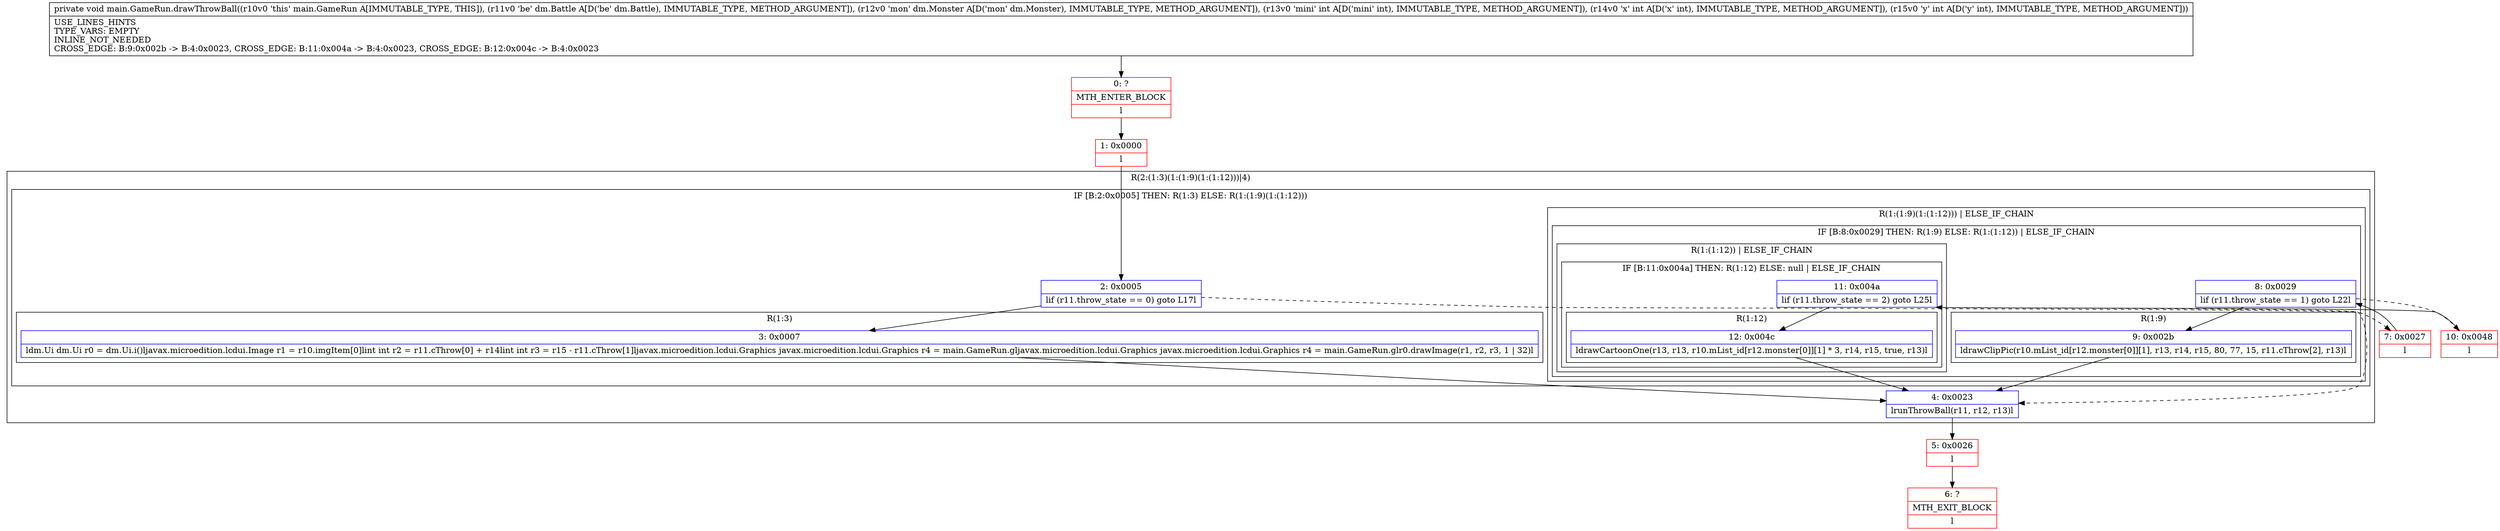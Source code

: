 digraph "CFG formain.GameRun.drawThrowBall(Ldm\/Battle;Ldm\/Monster;III)V" {
subgraph cluster_Region_318513203 {
label = "R(2:(1:3)(1:(1:9)(1:(1:12)))|4)";
node [shape=record,color=blue];
subgraph cluster_IfRegion_1313749995 {
label = "IF [B:2:0x0005] THEN: R(1:3) ELSE: R(1:(1:9)(1:(1:12)))";
node [shape=record,color=blue];
Node_2 [shape=record,label="{2\:\ 0x0005|lif (r11.throw_state == 0) goto L17l}"];
subgraph cluster_Region_691067625 {
label = "R(1:3)";
node [shape=record,color=blue];
Node_3 [shape=record,label="{3\:\ 0x0007|ldm.Ui dm.Ui r0 = dm.Ui.i()ljavax.microedition.lcdui.Image r1 = r10.imgItem[0]lint int r2 = r11.cThrow[0] + r14lint int r3 = r15 \- r11.cThrow[1]ljavax.microedition.lcdui.Graphics javax.microedition.lcdui.Graphics r4 = main.GameRun.gljavax.microedition.lcdui.Graphics javax.microedition.lcdui.Graphics r4 = main.GameRun.glr0.drawImage(r1, r2, r3, 1 \| 32)l}"];
}
subgraph cluster_Region_2132564150 {
label = "R(1:(1:9)(1:(1:12))) | ELSE_IF_CHAIN\l";
node [shape=record,color=blue];
subgraph cluster_IfRegion_1235189156 {
label = "IF [B:8:0x0029] THEN: R(1:9) ELSE: R(1:(1:12)) | ELSE_IF_CHAIN\l";
node [shape=record,color=blue];
Node_8 [shape=record,label="{8\:\ 0x0029|lif (r11.throw_state == 1) goto L22l}"];
subgraph cluster_Region_974205212 {
label = "R(1:9)";
node [shape=record,color=blue];
Node_9 [shape=record,label="{9\:\ 0x002b|ldrawClipPic(r10.mList_id[r12.monster[0]][1], r13, r14, r15, 80, 77, 15, r11.cThrow[2], r13)l}"];
}
subgraph cluster_Region_96453846 {
label = "R(1:(1:12)) | ELSE_IF_CHAIN\l";
node [shape=record,color=blue];
subgraph cluster_IfRegion_410776895 {
label = "IF [B:11:0x004a] THEN: R(1:12) ELSE: null | ELSE_IF_CHAIN\l";
node [shape=record,color=blue];
Node_11 [shape=record,label="{11\:\ 0x004a|lif (r11.throw_state == 2) goto L25l}"];
subgraph cluster_Region_716954057 {
label = "R(1:12)";
node [shape=record,color=blue];
Node_12 [shape=record,label="{12\:\ 0x004c|ldrawCartoonOne(r13, r13, r10.mList_id[r12.monster[0]][1] * 3, r14, r15, true, r13)l}"];
}
}
}
}
}
}
Node_4 [shape=record,label="{4\:\ 0x0023|lrunThrowBall(r11, r12, r13)l}"];
}
Node_0 [shape=record,color=red,label="{0\:\ ?|MTH_ENTER_BLOCK\l|l}"];
Node_1 [shape=record,color=red,label="{1\:\ 0x0000|l}"];
Node_5 [shape=record,color=red,label="{5\:\ 0x0026|l}"];
Node_6 [shape=record,color=red,label="{6\:\ ?|MTH_EXIT_BLOCK\l|l}"];
Node_7 [shape=record,color=red,label="{7\:\ 0x0027|l}"];
Node_10 [shape=record,color=red,label="{10\:\ 0x0048|l}"];
MethodNode[shape=record,label="{private void main.GameRun.drawThrowBall((r10v0 'this' main.GameRun A[IMMUTABLE_TYPE, THIS]), (r11v0 'be' dm.Battle A[D('be' dm.Battle), IMMUTABLE_TYPE, METHOD_ARGUMENT]), (r12v0 'mon' dm.Monster A[D('mon' dm.Monster), IMMUTABLE_TYPE, METHOD_ARGUMENT]), (r13v0 'mini' int A[D('mini' int), IMMUTABLE_TYPE, METHOD_ARGUMENT]), (r14v0 'x' int A[D('x' int), IMMUTABLE_TYPE, METHOD_ARGUMENT]), (r15v0 'y' int A[D('y' int), IMMUTABLE_TYPE, METHOD_ARGUMENT]))  | USE_LINES_HINTS\lTYPE_VARS: EMPTY\lINLINE_NOT_NEEDED\lCROSS_EDGE: B:9:0x002b \-\> B:4:0x0023, CROSS_EDGE: B:11:0x004a \-\> B:4:0x0023, CROSS_EDGE: B:12:0x004c \-\> B:4:0x0023\l}"];
MethodNode -> Node_0;
Node_2 -> Node_3;
Node_2 -> Node_7[style=dashed];
Node_3 -> Node_4;
Node_8 -> Node_9;
Node_8 -> Node_10[style=dashed];
Node_9 -> Node_4;
Node_11 -> Node_4[style=dashed];
Node_11 -> Node_12;
Node_12 -> Node_4;
Node_4 -> Node_5;
Node_0 -> Node_1;
Node_1 -> Node_2;
Node_5 -> Node_6;
Node_7 -> Node_8;
Node_10 -> Node_11;
}

